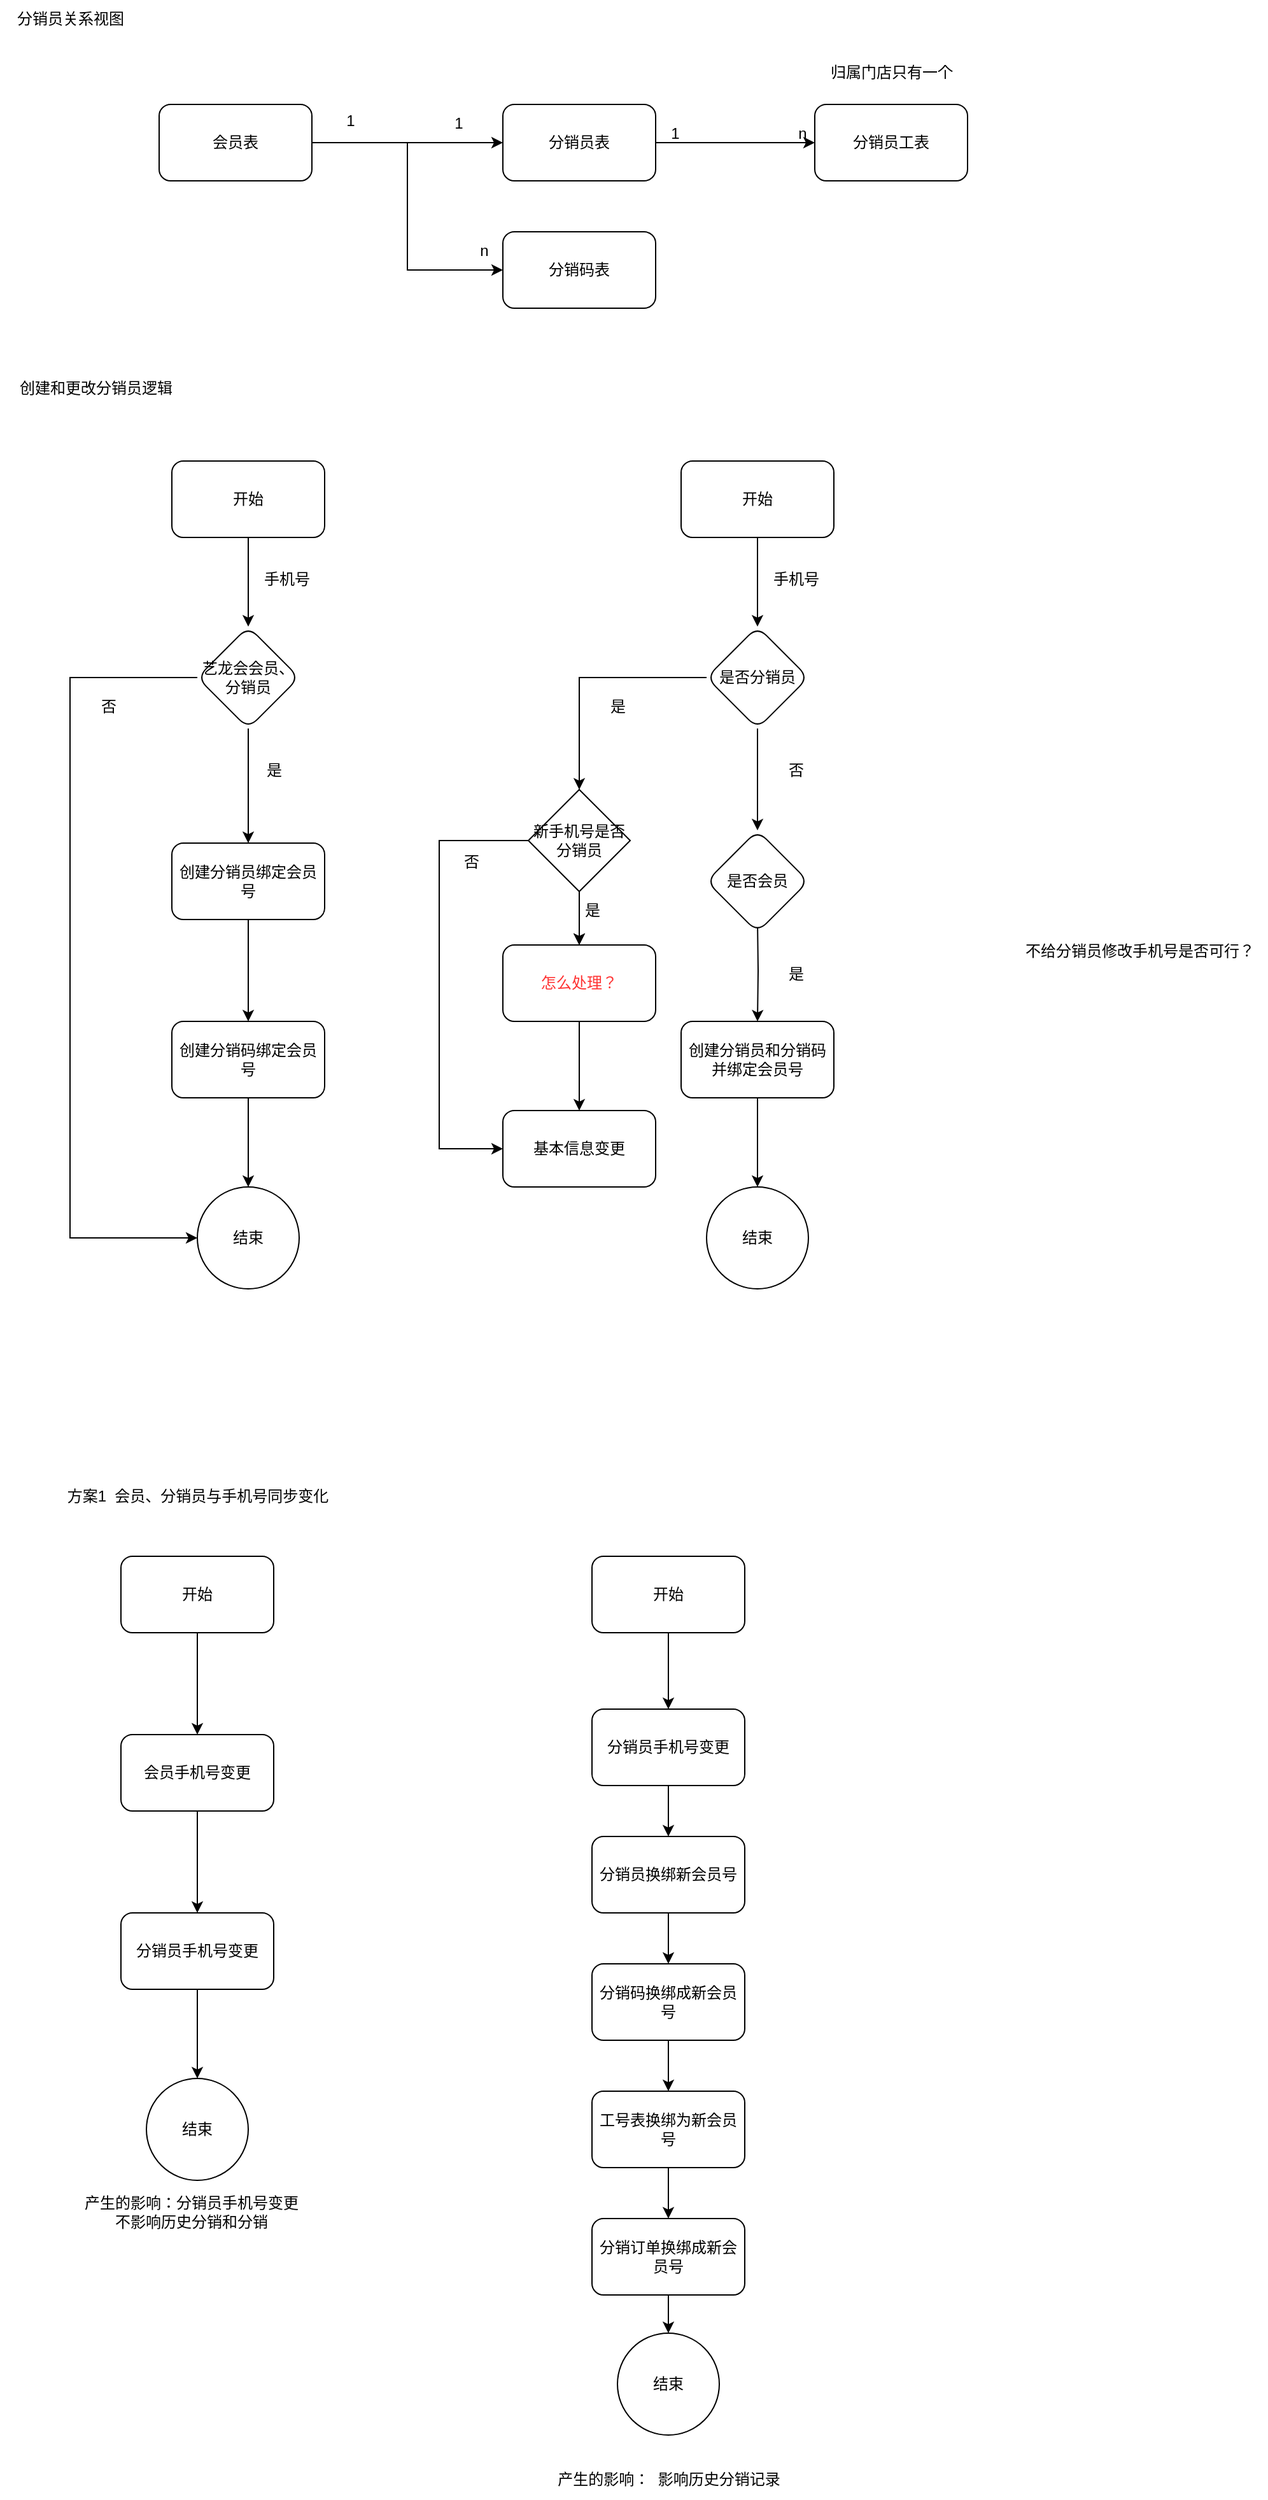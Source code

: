 <mxfile version="24.7.17">
  <diagram name="第 1 页" id="89JacJXpggKfq_D61f6H">
    <mxGraphModel dx="2261" dy="758" grid="1" gridSize="10" guides="1" tooltips="1" connect="1" arrows="1" fold="1" page="1" pageScale="1" pageWidth="827" pageHeight="1169" math="0" shadow="0">
      <root>
        <mxCell id="0" />
        <mxCell id="1" parent="0" />
        <mxCell id="FmlOayXMHetRYe8K5XlL-6" style="edgeStyle=orthogonalEdgeStyle;rounded=0;orthogonalLoop=1;jettySize=auto;html=1;entryX=0;entryY=0.5;entryDx=0;entryDy=0;" edge="1" parent="1" source="FmlOayXMHetRYe8K5XlL-1" target="FmlOayXMHetRYe8K5XlL-5">
          <mxGeometry relative="1" as="geometry" />
        </mxCell>
        <mxCell id="FmlOayXMHetRYe8K5XlL-9" style="edgeStyle=orthogonalEdgeStyle;rounded=0;orthogonalLoop=1;jettySize=auto;html=1;entryX=0;entryY=0.5;entryDx=0;entryDy=0;" edge="1" parent="1" source="FmlOayXMHetRYe8K5XlL-1" target="FmlOayXMHetRYe8K5XlL-2">
          <mxGeometry relative="1" as="geometry" />
        </mxCell>
        <mxCell id="FmlOayXMHetRYe8K5XlL-1" value="会员表" style="rounded=1;whiteSpace=wrap;html=1;" vertex="1" parent="1">
          <mxGeometry x="110" y="120" width="120" height="60" as="geometry" />
        </mxCell>
        <mxCell id="FmlOayXMHetRYe8K5XlL-11" value="" style="edgeStyle=orthogonalEdgeStyle;rounded=0;orthogonalLoop=1;jettySize=auto;html=1;" edge="1" parent="1" source="FmlOayXMHetRYe8K5XlL-2" target="FmlOayXMHetRYe8K5XlL-4">
          <mxGeometry relative="1" as="geometry" />
        </mxCell>
        <mxCell id="FmlOayXMHetRYe8K5XlL-2" value="分销员表" style="rounded=1;whiteSpace=wrap;html=1;" vertex="1" parent="1">
          <mxGeometry x="380" y="120" width="120" height="60" as="geometry" />
        </mxCell>
        <mxCell id="FmlOayXMHetRYe8K5XlL-4" value="分销员工表" style="rounded=1;whiteSpace=wrap;html=1;" vertex="1" parent="1">
          <mxGeometry x="625" y="120" width="120" height="60" as="geometry" />
        </mxCell>
        <mxCell id="FmlOayXMHetRYe8K5XlL-5" value="分销码表" style="rounded=1;whiteSpace=wrap;html=1;" vertex="1" parent="1">
          <mxGeometry x="380" y="220" width="120" height="60" as="geometry" />
        </mxCell>
        <mxCell id="FmlOayXMHetRYe8K5XlL-7" value="1" style="text;html=1;align=center;verticalAlign=middle;resizable=0;points=[];autosize=1;strokeColor=none;fillColor=none;" vertex="1" parent="1">
          <mxGeometry x="245" y="118" width="30" height="30" as="geometry" />
        </mxCell>
        <mxCell id="FmlOayXMHetRYe8K5XlL-8" value="n" style="text;html=1;align=center;verticalAlign=middle;resizable=0;points=[];autosize=1;strokeColor=none;fillColor=none;" vertex="1" parent="1">
          <mxGeometry x="350" y="220" width="30" height="30" as="geometry" />
        </mxCell>
        <mxCell id="FmlOayXMHetRYe8K5XlL-10" value="1" style="text;html=1;align=center;verticalAlign=middle;resizable=0;points=[];autosize=1;strokeColor=none;fillColor=none;" vertex="1" parent="1">
          <mxGeometry x="330" y="120" width="30" height="30" as="geometry" />
        </mxCell>
        <mxCell id="FmlOayXMHetRYe8K5XlL-12" value="1" style="text;html=1;align=center;verticalAlign=middle;resizable=0;points=[];autosize=1;strokeColor=none;fillColor=none;" vertex="1" parent="1">
          <mxGeometry x="500" y="128" width="30" height="30" as="geometry" />
        </mxCell>
        <mxCell id="FmlOayXMHetRYe8K5XlL-13" value="n" style="text;html=1;align=center;verticalAlign=middle;resizable=0;points=[];autosize=1;strokeColor=none;fillColor=none;" vertex="1" parent="1">
          <mxGeometry x="600" y="128" width="30" height="30" as="geometry" />
        </mxCell>
        <mxCell id="FmlOayXMHetRYe8K5XlL-14" value="归属门店只有一个" style="text;html=1;align=center;verticalAlign=middle;resizable=0;points=[];autosize=1;strokeColor=none;fillColor=none;" vertex="1" parent="1">
          <mxGeometry x="625" y="80" width="120" height="30" as="geometry" />
        </mxCell>
        <mxCell id="FmlOayXMHetRYe8K5XlL-20" value="" style="edgeStyle=orthogonalEdgeStyle;rounded=0;orthogonalLoop=1;jettySize=auto;html=1;" edge="1" parent="1" source="FmlOayXMHetRYe8K5XlL-15" target="FmlOayXMHetRYe8K5XlL-19">
          <mxGeometry relative="1" as="geometry" />
        </mxCell>
        <mxCell id="FmlOayXMHetRYe8K5XlL-15" value="开始" style="rounded=1;whiteSpace=wrap;html=1;" vertex="1" parent="1">
          <mxGeometry x="120" y="400" width="120" height="60" as="geometry" />
        </mxCell>
        <mxCell id="FmlOayXMHetRYe8K5XlL-25" value="" style="edgeStyle=orthogonalEdgeStyle;rounded=0;orthogonalLoop=1;jettySize=auto;html=1;" edge="1" parent="1" source="FmlOayXMHetRYe8K5XlL-19" target="FmlOayXMHetRYe8K5XlL-24">
          <mxGeometry relative="1" as="geometry" />
        </mxCell>
        <mxCell id="FmlOayXMHetRYe8K5XlL-31" style="edgeStyle=orthogonalEdgeStyle;rounded=0;orthogonalLoop=1;jettySize=auto;html=1;" edge="1" parent="1" source="FmlOayXMHetRYe8K5XlL-19" target="FmlOayXMHetRYe8K5XlL-29">
          <mxGeometry relative="1" as="geometry">
            <mxPoint x="110" y="1012" as="targetPoint" />
            <Array as="points">
              <mxPoint x="40" y="570" />
              <mxPoint x="40" y="1010" />
            </Array>
          </mxGeometry>
        </mxCell>
        <mxCell id="FmlOayXMHetRYe8K5XlL-19" value="艺龙会会员、分销员" style="rhombus;whiteSpace=wrap;html=1;rounded=1;" vertex="1" parent="1">
          <mxGeometry x="140" y="530" width="80" height="80" as="geometry" />
        </mxCell>
        <mxCell id="FmlOayXMHetRYe8K5XlL-21" value="手机号" style="text;html=1;align=center;verticalAlign=middle;resizable=0;points=[];autosize=1;strokeColor=none;fillColor=none;" vertex="1" parent="1">
          <mxGeometry x="180" y="478" width="60" height="30" as="geometry" />
        </mxCell>
        <mxCell id="FmlOayXMHetRYe8K5XlL-28" value="" style="edgeStyle=orthogonalEdgeStyle;rounded=0;orthogonalLoop=1;jettySize=auto;html=1;" edge="1" parent="1" source="FmlOayXMHetRYe8K5XlL-24" target="FmlOayXMHetRYe8K5XlL-27">
          <mxGeometry relative="1" as="geometry" />
        </mxCell>
        <mxCell id="FmlOayXMHetRYe8K5XlL-24" value="创建分销员绑定会员号" style="whiteSpace=wrap;html=1;rounded=1;" vertex="1" parent="1">
          <mxGeometry x="120" y="700" width="120" height="60" as="geometry" />
        </mxCell>
        <mxCell id="FmlOayXMHetRYe8K5XlL-26" value="是" style="text;html=1;align=center;verticalAlign=middle;resizable=0;points=[];autosize=1;strokeColor=none;fillColor=none;" vertex="1" parent="1">
          <mxGeometry x="180" y="628" width="40" height="30" as="geometry" />
        </mxCell>
        <mxCell id="FmlOayXMHetRYe8K5XlL-30" value="" style="edgeStyle=orthogonalEdgeStyle;rounded=0;orthogonalLoop=1;jettySize=auto;html=1;" edge="1" parent="1" source="FmlOayXMHetRYe8K5XlL-27" target="FmlOayXMHetRYe8K5XlL-29">
          <mxGeometry relative="1" as="geometry" />
        </mxCell>
        <mxCell id="FmlOayXMHetRYe8K5XlL-27" value="创建分销码绑定会员号" style="whiteSpace=wrap;html=1;rounded=1;" vertex="1" parent="1">
          <mxGeometry x="120" y="840" width="120" height="60" as="geometry" />
        </mxCell>
        <mxCell id="FmlOayXMHetRYe8K5XlL-29" value="结束" style="ellipse;whiteSpace=wrap;html=1;rounded=1;" vertex="1" parent="1">
          <mxGeometry x="140" y="970" width="80" height="80" as="geometry" />
        </mxCell>
        <mxCell id="FmlOayXMHetRYe8K5XlL-32" value="否" style="text;html=1;align=center;verticalAlign=middle;resizable=0;points=[];autosize=1;strokeColor=none;fillColor=none;" vertex="1" parent="1">
          <mxGeometry x="50" y="578" width="40" height="30" as="geometry" />
        </mxCell>
        <mxCell id="FmlOayXMHetRYe8K5XlL-33" value="" style="edgeStyle=orthogonalEdgeStyle;rounded=0;orthogonalLoop=1;jettySize=auto;html=1;" edge="1" parent="1" source="FmlOayXMHetRYe8K5XlL-34" target="FmlOayXMHetRYe8K5XlL-37">
          <mxGeometry relative="1" as="geometry" />
        </mxCell>
        <mxCell id="FmlOayXMHetRYe8K5XlL-34" value="开始" style="rounded=1;whiteSpace=wrap;html=1;" vertex="1" parent="1">
          <mxGeometry x="520" y="400" width="120" height="60" as="geometry" />
        </mxCell>
        <mxCell id="FmlOayXMHetRYe8K5XlL-48" value="" style="edgeStyle=orthogonalEdgeStyle;rounded=0;orthogonalLoop=1;jettySize=auto;html=1;" edge="1" parent="1" source="FmlOayXMHetRYe8K5XlL-37" target="FmlOayXMHetRYe8K5XlL-47">
          <mxGeometry relative="1" as="geometry" />
        </mxCell>
        <mxCell id="FmlOayXMHetRYe8K5XlL-51" style="edgeStyle=orthogonalEdgeStyle;rounded=0;orthogonalLoop=1;jettySize=auto;html=1;" edge="1" parent="1" source="FmlOayXMHetRYe8K5XlL-37" target="FmlOayXMHetRYe8K5XlL-53">
          <mxGeometry relative="1" as="geometry">
            <mxPoint x="440" y="700" as="targetPoint" />
          </mxGeometry>
        </mxCell>
        <mxCell id="FmlOayXMHetRYe8K5XlL-37" value="是否分销员" style="rhombus;whiteSpace=wrap;html=1;rounded=1;" vertex="1" parent="1">
          <mxGeometry x="540" y="530" width="80" height="80" as="geometry" />
        </mxCell>
        <mxCell id="FmlOayXMHetRYe8K5XlL-38" value="手机号" style="text;html=1;align=center;verticalAlign=middle;resizable=0;points=[];autosize=1;strokeColor=none;fillColor=none;" vertex="1" parent="1">
          <mxGeometry x="580" y="478" width="60" height="30" as="geometry" />
        </mxCell>
        <mxCell id="FmlOayXMHetRYe8K5XlL-39" value="" style="edgeStyle=orthogonalEdgeStyle;rounded=0;orthogonalLoop=1;jettySize=auto;html=1;" edge="1" parent="1" target="FmlOayXMHetRYe8K5XlL-43">
          <mxGeometry relative="1" as="geometry">
            <mxPoint x="580" y="760" as="sourcePoint" />
          </mxGeometry>
        </mxCell>
        <mxCell id="FmlOayXMHetRYe8K5XlL-41" value="否" style="text;html=1;align=center;verticalAlign=middle;resizable=0;points=[];autosize=1;strokeColor=none;fillColor=none;" vertex="1" parent="1">
          <mxGeometry x="590" y="628" width="40" height="30" as="geometry" />
        </mxCell>
        <mxCell id="FmlOayXMHetRYe8K5XlL-42" value="" style="edgeStyle=orthogonalEdgeStyle;rounded=0;orthogonalLoop=1;jettySize=auto;html=1;" edge="1" parent="1" source="FmlOayXMHetRYe8K5XlL-43" target="FmlOayXMHetRYe8K5XlL-44">
          <mxGeometry relative="1" as="geometry" />
        </mxCell>
        <mxCell id="FmlOayXMHetRYe8K5XlL-43" value="创建分销员和分销码并绑定会员号" style="whiteSpace=wrap;html=1;rounded=1;" vertex="1" parent="1">
          <mxGeometry x="520" y="840" width="120" height="60" as="geometry" />
        </mxCell>
        <mxCell id="FmlOayXMHetRYe8K5XlL-44" value="结束" style="ellipse;whiteSpace=wrap;html=1;rounded=1;" vertex="1" parent="1">
          <mxGeometry x="540" y="970" width="80" height="80" as="geometry" />
        </mxCell>
        <mxCell id="FmlOayXMHetRYe8K5XlL-45" value="是" style="text;html=1;align=center;verticalAlign=middle;resizable=0;points=[];autosize=1;strokeColor=none;fillColor=none;" vertex="1" parent="1">
          <mxGeometry x="450" y="578" width="40" height="30" as="geometry" />
        </mxCell>
        <mxCell id="FmlOayXMHetRYe8K5XlL-47" value="是否会员" style="rhombus;whiteSpace=wrap;html=1;rounded=1;" vertex="1" parent="1">
          <mxGeometry x="540" y="690" width="80" height="80" as="geometry" />
        </mxCell>
        <mxCell id="FmlOayXMHetRYe8K5XlL-49" value="是" style="text;html=1;align=center;verticalAlign=middle;resizable=0;points=[];autosize=1;strokeColor=none;fillColor=none;" vertex="1" parent="1">
          <mxGeometry x="590" y="788" width="40" height="30" as="geometry" />
        </mxCell>
        <mxCell id="FmlOayXMHetRYe8K5XlL-55" value="" style="edgeStyle=orthogonalEdgeStyle;rounded=0;orthogonalLoop=1;jettySize=auto;html=1;" edge="1" parent="1" source="FmlOayXMHetRYe8K5XlL-53" target="FmlOayXMHetRYe8K5XlL-54">
          <mxGeometry relative="1" as="geometry" />
        </mxCell>
        <mxCell id="FmlOayXMHetRYe8K5XlL-60" value="" style="edgeStyle=orthogonalEdgeStyle;rounded=0;orthogonalLoop=1;jettySize=auto;html=1;" edge="1" parent="1" source="FmlOayXMHetRYe8K5XlL-53" target="FmlOayXMHetRYe8K5XlL-54">
          <mxGeometry relative="1" as="geometry" />
        </mxCell>
        <mxCell id="FmlOayXMHetRYe8K5XlL-62" style="edgeStyle=orthogonalEdgeStyle;rounded=0;orthogonalLoop=1;jettySize=auto;html=1;entryX=0;entryY=0.5;entryDx=0;entryDy=0;" edge="1" parent="1" source="FmlOayXMHetRYe8K5XlL-53" target="FmlOayXMHetRYe8K5XlL-57">
          <mxGeometry relative="1" as="geometry">
            <Array as="points">
              <mxPoint x="330" y="698" />
              <mxPoint x="330" y="940" />
            </Array>
          </mxGeometry>
        </mxCell>
        <mxCell id="FmlOayXMHetRYe8K5XlL-53" value="新手机号是否分销员" style="rhombus;whiteSpace=wrap;html=1;" vertex="1" parent="1">
          <mxGeometry x="400" y="658" width="80" height="80" as="geometry" />
        </mxCell>
        <mxCell id="FmlOayXMHetRYe8K5XlL-58" value="" style="edgeStyle=orthogonalEdgeStyle;rounded=0;orthogonalLoop=1;jettySize=auto;html=1;" edge="1" parent="1" source="FmlOayXMHetRYe8K5XlL-54" target="FmlOayXMHetRYe8K5XlL-57">
          <mxGeometry relative="1" as="geometry" />
        </mxCell>
        <mxCell id="FmlOayXMHetRYe8K5XlL-54" value="&lt;font color=&quot;#ff3333&quot;&gt;怎么处理？&lt;/font&gt;" style="rounded=1;whiteSpace=wrap;html=1;" vertex="1" parent="1">
          <mxGeometry x="380" y="780" width="120" height="60" as="geometry" />
        </mxCell>
        <mxCell id="FmlOayXMHetRYe8K5XlL-57" value="基本信息变更" style="rounded=1;whiteSpace=wrap;html=1;" vertex="1" parent="1">
          <mxGeometry x="380" y="910" width="120" height="60" as="geometry" />
        </mxCell>
        <mxCell id="FmlOayXMHetRYe8K5XlL-61" value="是" style="text;html=1;align=center;verticalAlign=middle;resizable=0;points=[];autosize=1;strokeColor=none;fillColor=none;" vertex="1" parent="1">
          <mxGeometry x="430" y="738" width="40" height="30" as="geometry" />
        </mxCell>
        <mxCell id="FmlOayXMHetRYe8K5XlL-64" value="否" style="text;html=1;align=center;verticalAlign=middle;resizable=0;points=[];autosize=1;strokeColor=none;fillColor=none;" vertex="1" parent="1">
          <mxGeometry x="335" y="700" width="40" height="30" as="geometry" />
        </mxCell>
        <mxCell id="FmlOayXMHetRYe8K5XlL-67" value="不给分销员修改手机号是否可行？" style="text;html=1;align=center;verticalAlign=middle;resizable=0;points=[];autosize=1;strokeColor=none;fillColor=none;" vertex="1" parent="1">
          <mxGeometry x="780" y="770" width="200" height="30" as="geometry" />
        </mxCell>
        <mxCell id="FmlOayXMHetRYe8K5XlL-87" value="" style="edgeStyle=orthogonalEdgeStyle;rounded=0;orthogonalLoop=1;jettySize=auto;html=1;" edge="1" parent="1" source="FmlOayXMHetRYe8K5XlL-84" target="FmlOayXMHetRYe8K5XlL-86">
          <mxGeometry relative="1" as="geometry" />
        </mxCell>
        <mxCell id="FmlOayXMHetRYe8K5XlL-84" value="开始" style="rounded=1;whiteSpace=wrap;html=1;" vertex="1" parent="1">
          <mxGeometry x="80" y="1260" width="120" height="60" as="geometry" />
        </mxCell>
        <mxCell id="FmlOayXMHetRYe8K5XlL-85" value="方案1&amp;nbsp; 会员、分销员与手机号同步变化" style="text;html=1;align=center;verticalAlign=middle;resizable=0;points=[];autosize=1;strokeColor=none;fillColor=none;" vertex="1" parent="1">
          <mxGeometry x="25" y="1198" width="230" height="30" as="geometry" />
        </mxCell>
        <mxCell id="FmlOayXMHetRYe8K5XlL-91" value="" style="edgeStyle=orthogonalEdgeStyle;rounded=0;orthogonalLoop=1;jettySize=auto;html=1;" edge="1" parent="1" source="FmlOayXMHetRYe8K5XlL-86" target="FmlOayXMHetRYe8K5XlL-90">
          <mxGeometry relative="1" as="geometry" />
        </mxCell>
        <mxCell id="FmlOayXMHetRYe8K5XlL-86" value="会员手机号变更" style="rounded=1;whiteSpace=wrap;html=1;" vertex="1" parent="1">
          <mxGeometry x="80" y="1400" width="120" height="60" as="geometry" />
        </mxCell>
        <mxCell id="FmlOayXMHetRYe8K5XlL-88" value="创建和更改分销员逻辑" style="text;html=1;align=center;verticalAlign=middle;resizable=0;points=[];autosize=1;strokeColor=none;fillColor=none;" vertex="1" parent="1">
          <mxGeometry x="-10" y="328" width="140" height="30" as="geometry" />
        </mxCell>
        <mxCell id="FmlOayXMHetRYe8K5XlL-89" value="分销员关系视图" style="text;html=1;align=center;verticalAlign=middle;resizable=0;points=[];autosize=1;strokeColor=none;fillColor=none;" vertex="1" parent="1">
          <mxGeometry x="-15" y="38" width="110" height="30" as="geometry" />
        </mxCell>
        <mxCell id="FmlOayXMHetRYe8K5XlL-95" value="" style="edgeStyle=orthogonalEdgeStyle;rounded=0;orthogonalLoop=1;jettySize=auto;html=1;" edge="1" parent="1" source="FmlOayXMHetRYe8K5XlL-90" target="FmlOayXMHetRYe8K5XlL-94">
          <mxGeometry relative="1" as="geometry" />
        </mxCell>
        <mxCell id="FmlOayXMHetRYe8K5XlL-90" value="分销员手机号变更" style="rounded=1;whiteSpace=wrap;html=1;" vertex="1" parent="1">
          <mxGeometry x="80" y="1540" width="120" height="60" as="geometry" />
        </mxCell>
        <mxCell id="FmlOayXMHetRYe8K5XlL-94" value="结束" style="ellipse;whiteSpace=wrap;html=1;rounded=1;" vertex="1" parent="1">
          <mxGeometry x="100" y="1670" width="80" height="80" as="geometry" />
        </mxCell>
        <mxCell id="FmlOayXMHetRYe8K5XlL-96" value="产生的影响：分销员手机号变更&lt;div&gt;不影响历史分销和分销&lt;/div&gt;" style="text;html=1;align=center;verticalAlign=middle;resizable=0;points=[];autosize=1;strokeColor=none;fillColor=none;" vertex="1" parent="1">
          <mxGeometry x="40" y="1755" width="190" height="40" as="geometry" />
        </mxCell>
        <mxCell id="FmlOayXMHetRYe8K5XlL-100" value="" style="edgeStyle=orthogonalEdgeStyle;rounded=0;orthogonalLoop=1;jettySize=auto;html=1;" edge="1" parent="1" source="FmlOayXMHetRYe8K5XlL-98" target="FmlOayXMHetRYe8K5XlL-99">
          <mxGeometry relative="1" as="geometry" />
        </mxCell>
        <mxCell id="FmlOayXMHetRYe8K5XlL-98" value="开始" style="rounded=1;whiteSpace=wrap;html=1;" vertex="1" parent="1">
          <mxGeometry x="450" y="1260" width="120" height="60" as="geometry" />
        </mxCell>
        <mxCell id="FmlOayXMHetRYe8K5XlL-102" value="" style="edgeStyle=orthogonalEdgeStyle;rounded=0;orthogonalLoop=1;jettySize=auto;html=1;" edge="1" parent="1" source="FmlOayXMHetRYe8K5XlL-99" target="FmlOayXMHetRYe8K5XlL-101">
          <mxGeometry relative="1" as="geometry" />
        </mxCell>
        <mxCell id="FmlOayXMHetRYe8K5XlL-99" value="分销员手机号变更" style="rounded=1;whiteSpace=wrap;html=1;" vertex="1" parent="1">
          <mxGeometry x="450" y="1380" width="120" height="60" as="geometry" />
        </mxCell>
        <mxCell id="FmlOayXMHetRYe8K5XlL-104" value="" style="edgeStyle=orthogonalEdgeStyle;rounded=0;orthogonalLoop=1;jettySize=auto;html=1;" edge="1" parent="1" source="FmlOayXMHetRYe8K5XlL-101" target="FmlOayXMHetRYe8K5XlL-103">
          <mxGeometry relative="1" as="geometry" />
        </mxCell>
        <mxCell id="FmlOayXMHetRYe8K5XlL-101" value="分销员换绑新会员号" style="rounded=1;whiteSpace=wrap;html=1;" vertex="1" parent="1">
          <mxGeometry x="450" y="1480" width="120" height="60" as="geometry" />
        </mxCell>
        <mxCell id="FmlOayXMHetRYe8K5XlL-106" value="" style="edgeStyle=orthogonalEdgeStyle;rounded=0;orthogonalLoop=1;jettySize=auto;html=1;" edge="1" parent="1" source="FmlOayXMHetRYe8K5XlL-103" target="FmlOayXMHetRYe8K5XlL-105">
          <mxGeometry relative="1" as="geometry" />
        </mxCell>
        <mxCell id="FmlOayXMHetRYe8K5XlL-103" value="分销码换绑成新会员号" style="rounded=1;whiteSpace=wrap;html=1;" vertex="1" parent="1">
          <mxGeometry x="450" y="1580" width="120" height="60" as="geometry" />
        </mxCell>
        <mxCell id="FmlOayXMHetRYe8K5XlL-108" value="" style="edgeStyle=orthogonalEdgeStyle;rounded=0;orthogonalLoop=1;jettySize=auto;html=1;" edge="1" parent="1" source="FmlOayXMHetRYe8K5XlL-105" target="FmlOayXMHetRYe8K5XlL-107">
          <mxGeometry relative="1" as="geometry" />
        </mxCell>
        <mxCell id="FmlOayXMHetRYe8K5XlL-105" value="工号表换绑为新会员号" style="rounded=1;whiteSpace=wrap;html=1;" vertex="1" parent="1">
          <mxGeometry x="450" y="1680" width="120" height="60" as="geometry" />
        </mxCell>
        <mxCell id="FmlOayXMHetRYe8K5XlL-111" value="" style="edgeStyle=orthogonalEdgeStyle;rounded=0;orthogonalLoop=1;jettySize=auto;html=1;" edge="1" parent="1" source="FmlOayXMHetRYe8K5XlL-107" target="FmlOayXMHetRYe8K5XlL-110">
          <mxGeometry relative="1" as="geometry" />
        </mxCell>
        <mxCell id="FmlOayXMHetRYe8K5XlL-107" value="分销订单换绑成新会员号" style="rounded=1;whiteSpace=wrap;html=1;" vertex="1" parent="1">
          <mxGeometry x="450" y="1780" width="120" height="60" as="geometry" />
        </mxCell>
        <mxCell id="FmlOayXMHetRYe8K5XlL-110" value="结束" style="ellipse;whiteSpace=wrap;html=1;rounded=1;" vertex="1" parent="1">
          <mxGeometry x="470" y="1870" width="80" height="80" as="geometry" />
        </mxCell>
        <mxCell id="FmlOayXMHetRYe8K5XlL-112" value="产生的影响：&amp;nbsp; 影响历史分销记录" style="text;html=1;align=center;verticalAlign=middle;resizable=0;points=[];autosize=1;strokeColor=none;fillColor=none;" vertex="1" parent="1">
          <mxGeometry x="410" y="1970" width="200" height="30" as="geometry" />
        </mxCell>
      </root>
    </mxGraphModel>
  </diagram>
</mxfile>
